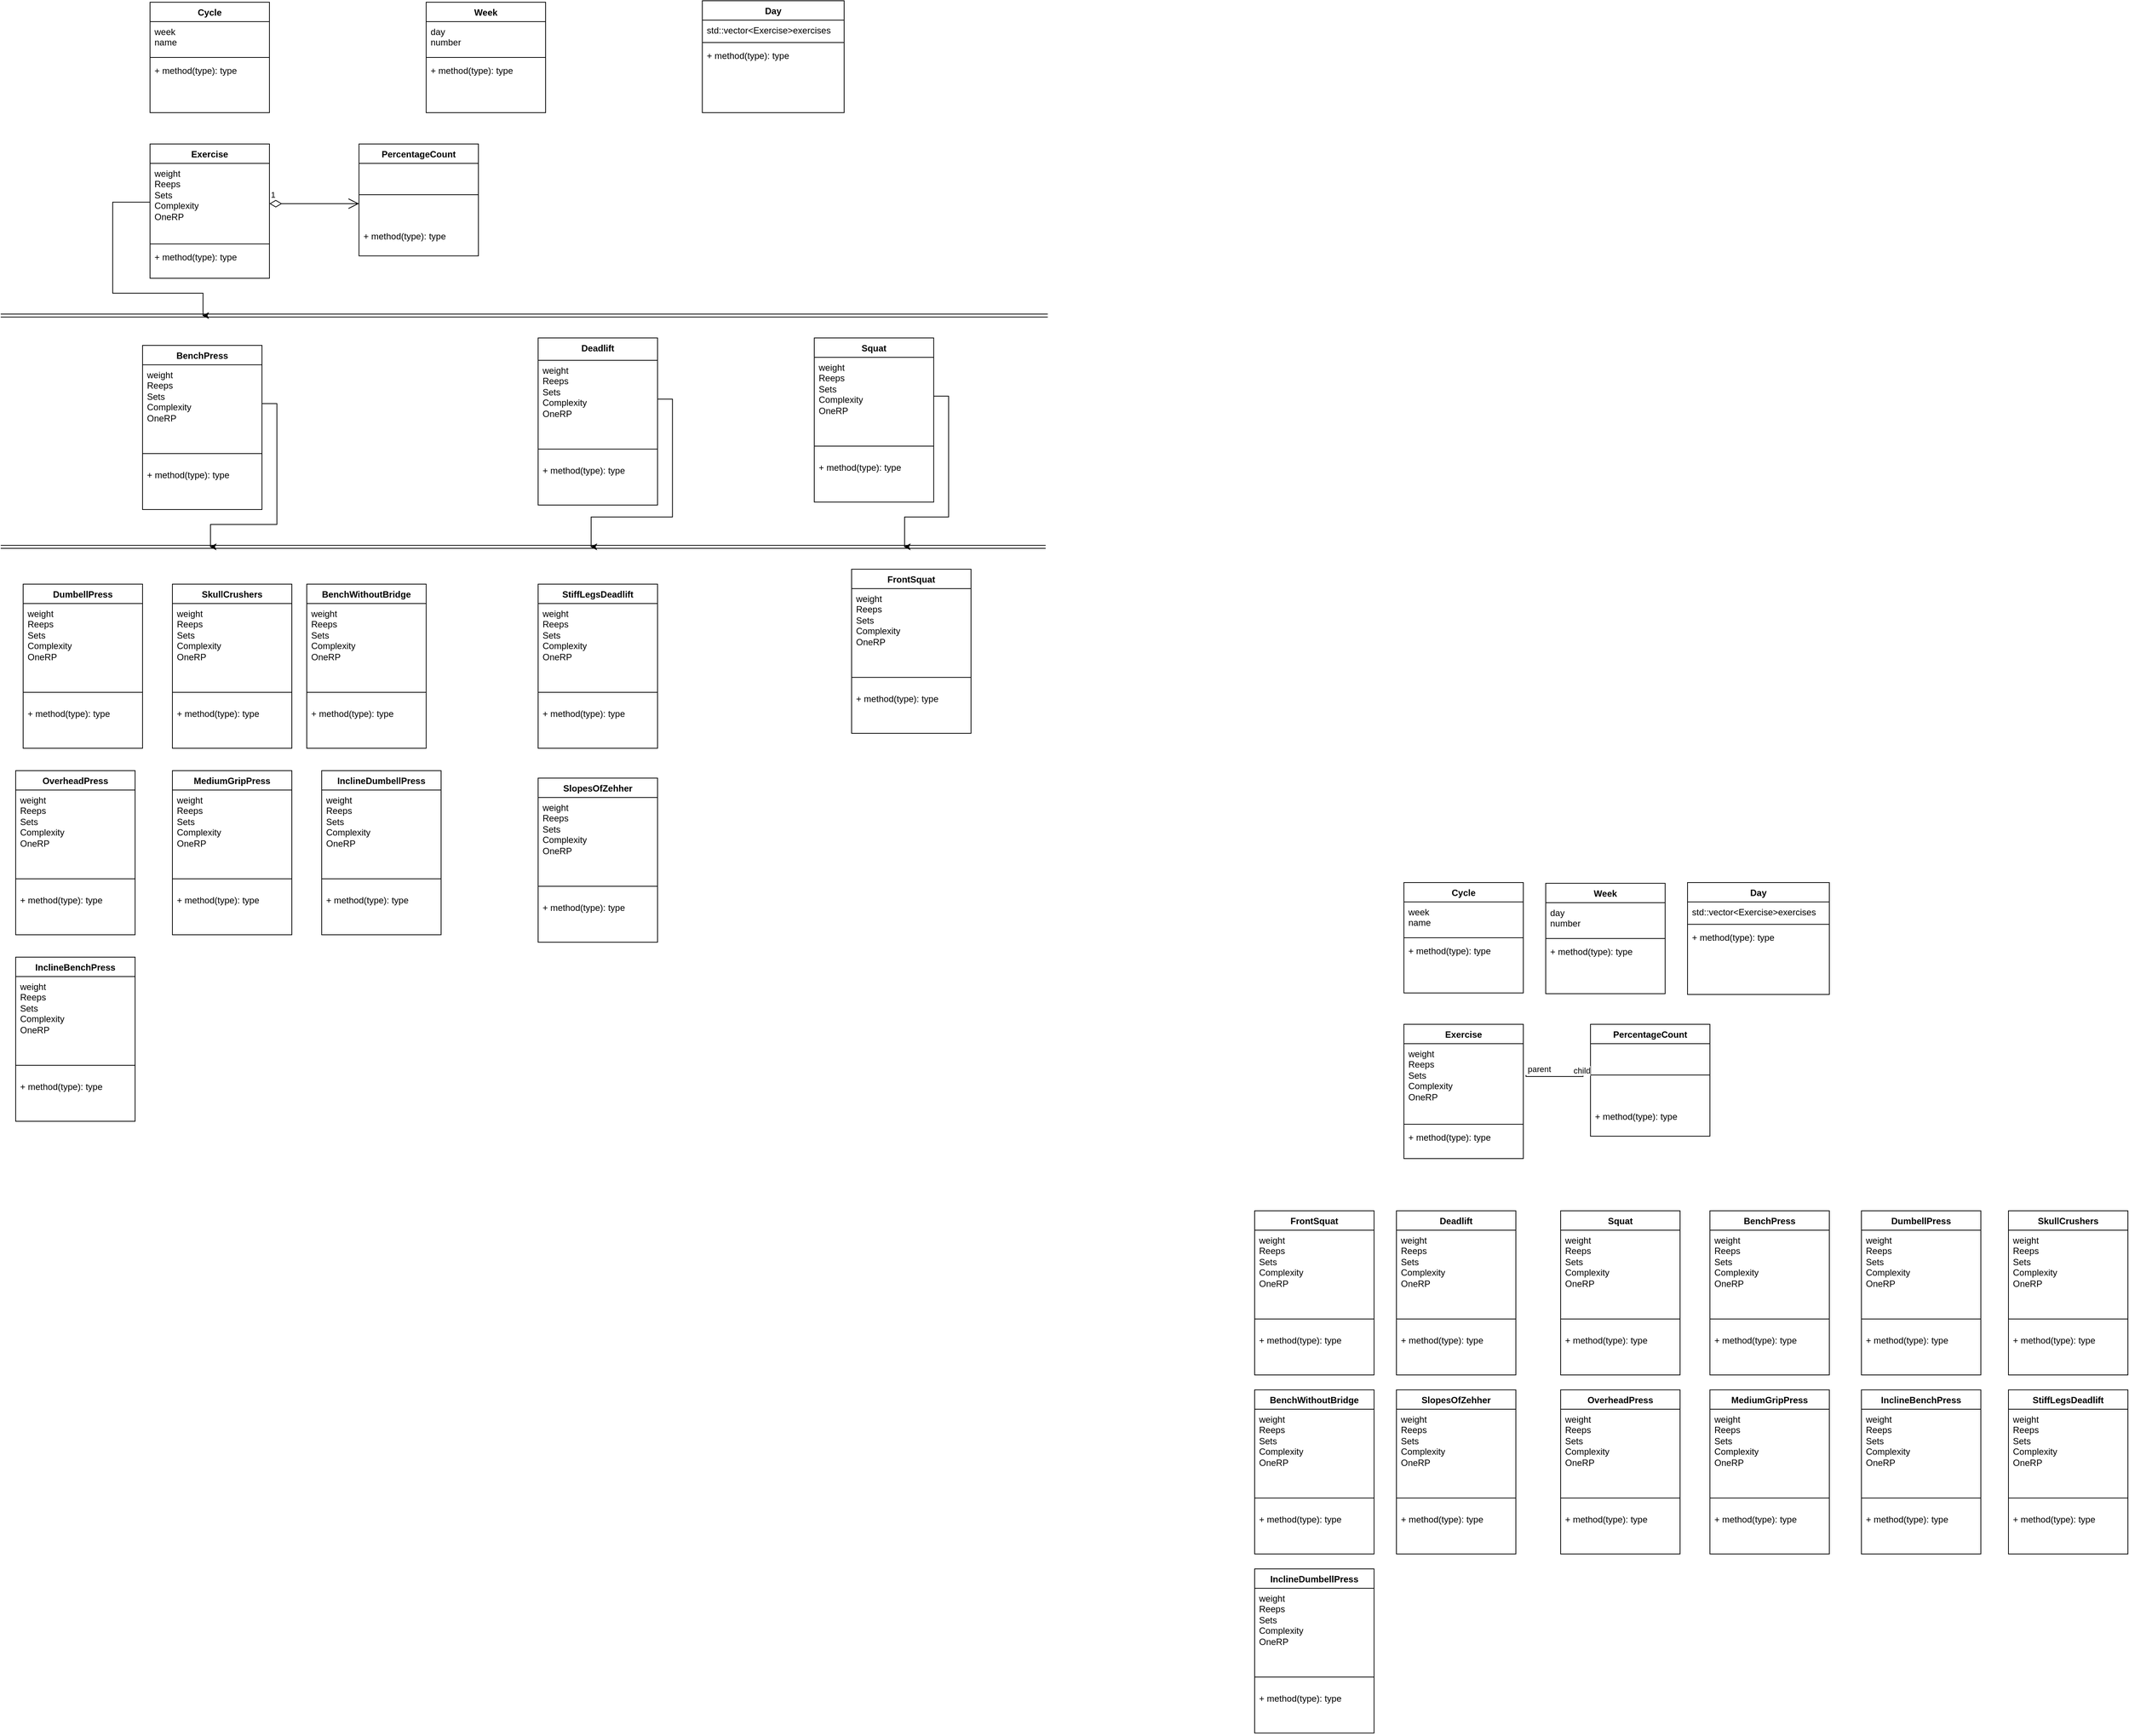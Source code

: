 <mxfile version="24.2.2" type="github">
  <diagram name="Страница — 1" id="4BByrF0rAd4Sxbkj9O2f">
    <mxGraphModel dx="1980" dy="1130" grid="1" gridSize="10" guides="1" tooltips="1" connect="1" arrows="1" fold="1" page="1" pageScale="1" pageWidth="827" pageHeight="1169" math="0" shadow="0">
      <root>
        <mxCell id="0" />
        <mxCell id="1" parent="0" />
        <mxCell id="RP6J-xBFescbjocL5343-1" value="Cycle" style="swimlane;fontStyle=1;align=center;verticalAlign=top;childLayout=stackLayout;horizontal=1;startSize=26;horizontalStack=0;resizeParent=1;resizeParentMax=0;resizeLast=0;collapsible=1;marginBottom=0;whiteSpace=wrap;html=1;" vertex="1" parent="1">
          <mxGeometry x="240" y="40" width="160" height="148" as="geometry" />
        </mxCell>
        <mxCell id="RP6J-xBFescbjocL5343-2" value="week&lt;div&gt;name&lt;/div&gt;&lt;div&gt;&lt;br&gt;&lt;/div&gt;" style="text;strokeColor=none;fillColor=none;align=left;verticalAlign=top;spacingLeft=4;spacingRight=4;overflow=hidden;rotatable=0;points=[[0,0.5],[1,0.5]];portConstraint=eastwest;whiteSpace=wrap;html=1;" vertex="1" parent="RP6J-xBFescbjocL5343-1">
          <mxGeometry y="26" width="160" height="44" as="geometry" />
        </mxCell>
        <mxCell id="RP6J-xBFescbjocL5343-3" value="" style="line;strokeWidth=1;fillColor=none;align=left;verticalAlign=middle;spacingTop=-1;spacingLeft=3;spacingRight=3;rotatable=0;labelPosition=right;points=[];portConstraint=eastwest;strokeColor=inherit;" vertex="1" parent="RP6J-xBFescbjocL5343-1">
          <mxGeometry y="70" width="160" height="8" as="geometry" />
        </mxCell>
        <mxCell id="RP6J-xBFescbjocL5343-4" value="+ method(type): type" style="text;strokeColor=none;fillColor=none;align=left;verticalAlign=top;spacingLeft=4;spacingRight=4;overflow=hidden;rotatable=0;points=[[0,0.5],[1,0.5]];portConstraint=eastwest;whiteSpace=wrap;html=1;" vertex="1" parent="RP6J-xBFescbjocL5343-1">
          <mxGeometry y="78" width="160" height="70" as="geometry" />
        </mxCell>
        <mxCell id="RP6J-xBFescbjocL5343-5" value="Week" style="swimlane;fontStyle=1;align=center;verticalAlign=top;childLayout=stackLayout;horizontal=1;startSize=26;horizontalStack=0;resizeParent=1;resizeParentMax=0;resizeLast=0;collapsible=1;marginBottom=0;whiteSpace=wrap;html=1;" vertex="1" parent="1">
          <mxGeometry x="610" y="40" width="160" height="148" as="geometry" />
        </mxCell>
        <mxCell id="RP6J-xBFescbjocL5343-6" value="day&lt;div&gt;number&lt;/div&gt;" style="text;strokeColor=none;fillColor=none;align=left;verticalAlign=top;spacingLeft=4;spacingRight=4;overflow=hidden;rotatable=0;points=[[0,0.5],[1,0.5]];portConstraint=eastwest;whiteSpace=wrap;html=1;" vertex="1" parent="RP6J-xBFescbjocL5343-5">
          <mxGeometry y="26" width="160" height="44" as="geometry" />
        </mxCell>
        <mxCell id="RP6J-xBFescbjocL5343-7" value="" style="line;strokeWidth=1;fillColor=none;align=left;verticalAlign=middle;spacingTop=-1;spacingLeft=3;spacingRight=3;rotatable=0;labelPosition=right;points=[];portConstraint=eastwest;strokeColor=inherit;" vertex="1" parent="RP6J-xBFescbjocL5343-5">
          <mxGeometry y="70" width="160" height="8" as="geometry" />
        </mxCell>
        <mxCell id="RP6J-xBFescbjocL5343-8" value="+ method(type): type" style="text;strokeColor=none;fillColor=none;align=left;verticalAlign=top;spacingLeft=4;spacingRight=4;overflow=hidden;rotatable=0;points=[[0,0.5],[1,0.5]];portConstraint=eastwest;whiteSpace=wrap;html=1;" vertex="1" parent="RP6J-xBFescbjocL5343-5">
          <mxGeometry y="78" width="160" height="70" as="geometry" />
        </mxCell>
        <mxCell id="RP6J-xBFescbjocL5343-9" value="Day" style="swimlane;fontStyle=1;align=center;verticalAlign=top;childLayout=stackLayout;horizontal=1;startSize=26;horizontalStack=0;resizeParent=1;resizeParentMax=0;resizeLast=0;collapsible=1;marginBottom=0;whiteSpace=wrap;html=1;" vertex="1" parent="1">
          <mxGeometry x="980" y="38" width="190" height="150" as="geometry" />
        </mxCell>
        <mxCell id="RP6J-xBFescbjocL5343-10" value="std::vector&amp;lt;Exercise&amp;gt;exercises" style="text;strokeColor=none;fillColor=none;align=left;verticalAlign=top;spacingLeft=4;spacingRight=4;overflow=hidden;rotatable=0;points=[[0,0.5],[1,0.5]];portConstraint=eastwest;whiteSpace=wrap;html=1;" vertex="1" parent="RP6J-xBFescbjocL5343-9">
          <mxGeometry y="26" width="190" height="26" as="geometry" />
        </mxCell>
        <mxCell id="RP6J-xBFescbjocL5343-11" value="" style="line;strokeWidth=1;fillColor=none;align=left;verticalAlign=middle;spacingTop=-1;spacingLeft=3;spacingRight=3;rotatable=0;labelPosition=right;points=[];portConstraint=eastwest;strokeColor=inherit;" vertex="1" parent="RP6J-xBFescbjocL5343-9">
          <mxGeometry y="52" width="190" height="8" as="geometry" />
        </mxCell>
        <mxCell id="RP6J-xBFescbjocL5343-12" value="+ method(type): type" style="text;strokeColor=none;fillColor=none;align=left;verticalAlign=top;spacingLeft=4;spacingRight=4;overflow=hidden;rotatable=0;points=[[0,0.5],[1,0.5]];portConstraint=eastwest;whiteSpace=wrap;html=1;" vertex="1" parent="RP6J-xBFescbjocL5343-9">
          <mxGeometry y="60" width="190" height="90" as="geometry" />
        </mxCell>
        <mxCell id="RP6J-xBFescbjocL5343-13" value="Exercise" style="swimlane;fontStyle=1;align=center;verticalAlign=top;childLayout=stackLayout;horizontal=1;startSize=26;horizontalStack=0;resizeParent=1;resizeParentMax=0;resizeLast=0;collapsible=1;marginBottom=0;whiteSpace=wrap;html=1;" vertex="1" parent="1">
          <mxGeometry x="240" y="230" width="160" height="180" as="geometry" />
        </mxCell>
        <mxCell id="RP6J-xBFescbjocL5343-169" style="edgeStyle=orthogonalEdgeStyle;rounded=0;orthogonalLoop=1;jettySize=auto;html=1;exitX=0;exitY=0.5;exitDx=0;exitDy=0;" edge="1" parent="RP6J-xBFescbjocL5343-13" source="RP6J-xBFescbjocL5343-14">
          <mxGeometry relative="1" as="geometry">
            <mxPoint x="70" y="230" as="targetPoint" />
            <Array as="points">
              <mxPoint x="-50" y="78" />
              <mxPoint x="-50" y="200" />
              <mxPoint x="71" y="200" />
              <mxPoint x="71" y="230" />
            </Array>
          </mxGeometry>
        </mxCell>
        <mxCell id="RP6J-xBFescbjocL5343-14" value="&lt;div&gt;weight&lt;/div&gt;&lt;div&gt;Reeps&lt;/div&gt;&lt;div&gt;Sets&lt;/div&gt;&lt;div&gt;Complexity&lt;/div&gt;&lt;div&gt;OneRP&amp;nbsp;&lt;/div&gt;&lt;div&gt;&lt;br&gt;&lt;/div&gt;" style="text;strokeColor=none;fillColor=none;align=left;verticalAlign=top;spacingLeft=4;spacingRight=4;overflow=hidden;rotatable=0;points=[[0,0.5],[1,0.5]];portConstraint=eastwest;whiteSpace=wrap;html=1;" vertex="1" parent="RP6J-xBFescbjocL5343-13">
          <mxGeometry y="26" width="160" height="104" as="geometry" />
        </mxCell>
        <mxCell id="RP6J-xBFescbjocL5343-15" value="" style="line;strokeWidth=1;fillColor=none;align=left;verticalAlign=middle;spacingTop=-1;spacingLeft=3;spacingRight=3;rotatable=0;labelPosition=right;points=[];portConstraint=eastwest;strokeColor=inherit;" vertex="1" parent="RP6J-xBFescbjocL5343-13">
          <mxGeometry y="130" width="160" height="8" as="geometry" />
        </mxCell>
        <mxCell id="RP6J-xBFescbjocL5343-16" value="+ method(type): type" style="text;strokeColor=none;fillColor=none;align=left;verticalAlign=top;spacingLeft=4;spacingRight=4;overflow=hidden;rotatable=0;points=[[0,0.5],[1,0.5]];portConstraint=eastwest;whiteSpace=wrap;html=1;" vertex="1" parent="RP6J-xBFescbjocL5343-13">
          <mxGeometry y="138" width="160" height="42" as="geometry" />
        </mxCell>
        <mxCell id="RP6J-xBFescbjocL5343-17" value="PercentageCount" style="swimlane;fontStyle=1;align=center;verticalAlign=top;childLayout=stackLayout;horizontal=1;startSize=26;horizontalStack=0;resizeParent=1;resizeParentMax=0;resizeLast=0;collapsible=1;marginBottom=0;whiteSpace=wrap;html=1;" vertex="1" parent="1">
          <mxGeometry x="520" y="230" width="160" height="150" as="geometry" />
        </mxCell>
        <mxCell id="RP6J-xBFescbjocL5343-18" value="" style="line;strokeWidth=1;fillColor=none;align=left;verticalAlign=middle;spacingTop=-1;spacingLeft=3;spacingRight=3;rotatable=0;labelPosition=right;points=[];portConstraint=eastwest;strokeColor=inherit;" vertex="1" parent="RP6J-xBFescbjocL5343-17">
          <mxGeometry y="26" width="160" height="84" as="geometry" />
        </mxCell>
        <mxCell id="RP6J-xBFescbjocL5343-19" value="+ method(type): type" style="text;strokeColor=none;fillColor=none;align=left;verticalAlign=top;spacingLeft=4;spacingRight=4;overflow=hidden;rotatable=0;points=[[0,0.5],[1,0.5]];portConstraint=eastwest;whiteSpace=wrap;html=1;" vertex="1" parent="RP6J-xBFescbjocL5343-17">
          <mxGeometry y="110" width="160" height="40" as="geometry" />
        </mxCell>
        <mxCell id="RP6J-xBFescbjocL5343-20" value="Deadlift" style="swimlane;fontStyle=1;align=center;verticalAlign=top;childLayout=stackLayout;horizontal=1;startSize=30;horizontalStack=0;resizeParent=1;resizeParentMax=0;resizeLast=0;collapsible=1;marginBottom=0;whiteSpace=wrap;html=1;" vertex="1" parent="1">
          <mxGeometry x="760" y="490" width="160" height="224" as="geometry" />
        </mxCell>
        <mxCell id="RP6J-xBFescbjocL5343-165" style="edgeStyle=orthogonalEdgeStyle;rounded=0;orthogonalLoop=1;jettySize=auto;html=1;exitX=1;exitY=0.5;exitDx=0;exitDy=0;" edge="1" parent="RP6J-xBFescbjocL5343-20" source="RP6J-xBFescbjocL5343-21">
          <mxGeometry relative="1" as="geometry">
            <mxPoint x="70" y="280.0" as="targetPoint" />
            <Array as="points">
              <mxPoint x="180" y="82" />
              <mxPoint x="180" y="240" />
              <mxPoint x="71" y="240" />
              <mxPoint x="71" y="280" />
            </Array>
          </mxGeometry>
        </mxCell>
        <mxCell id="RP6J-xBFescbjocL5343-21" value="&lt;div&gt;weight&lt;/div&gt;&lt;div&gt;Reeps&lt;/div&gt;&lt;div&gt;Sets&lt;/div&gt;&lt;div&gt;Complexity&lt;/div&gt;&lt;div&gt;OneRP&amp;nbsp;&lt;/div&gt;&lt;div&gt;&lt;br&gt;&lt;/div&gt;" style="text;strokeColor=none;fillColor=none;align=left;verticalAlign=top;spacingLeft=4;spacingRight=4;overflow=hidden;rotatable=0;points=[[0,0.5],[1,0.5]];portConstraint=eastwest;whiteSpace=wrap;html=1;" vertex="1" parent="RP6J-xBFescbjocL5343-20">
          <mxGeometry y="30" width="160" height="104" as="geometry" />
        </mxCell>
        <mxCell id="RP6J-xBFescbjocL5343-22" value="" style="line;strokeWidth=1;fillColor=none;align=left;verticalAlign=middle;spacingTop=-1;spacingLeft=3;spacingRight=3;rotatable=0;labelPosition=right;points=[];portConstraint=eastwest;strokeColor=inherit;" vertex="1" parent="RP6J-xBFescbjocL5343-20">
          <mxGeometry y="134" width="160" height="30" as="geometry" />
        </mxCell>
        <mxCell id="RP6J-xBFescbjocL5343-23" value="+ method(type): type" style="text;strokeColor=none;fillColor=none;align=left;verticalAlign=top;spacingLeft=4;spacingRight=4;overflow=hidden;rotatable=0;points=[[0,0.5],[1,0.5]];portConstraint=eastwest;whiteSpace=wrap;html=1;" vertex="1" parent="RP6J-xBFescbjocL5343-20">
          <mxGeometry y="164" width="160" height="60" as="geometry" />
        </mxCell>
        <mxCell id="RP6J-xBFescbjocL5343-24" value="Squat" style="swimlane;fontStyle=1;align=center;verticalAlign=top;childLayout=stackLayout;horizontal=1;startSize=26;horizontalStack=0;resizeParent=1;resizeParentMax=0;resizeLast=0;collapsible=1;marginBottom=0;whiteSpace=wrap;html=1;" vertex="1" parent="1">
          <mxGeometry x="1130" y="490" width="160" height="220" as="geometry" />
        </mxCell>
        <mxCell id="RP6J-xBFescbjocL5343-168" style="edgeStyle=orthogonalEdgeStyle;rounded=0;orthogonalLoop=1;jettySize=auto;html=1;exitX=1;exitY=0.5;exitDx=0;exitDy=0;" edge="1" parent="RP6J-xBFescbjocL5343-24" source="RP6J-xBFescbjocL5343-25">
          <mxGeometry relative="1" as="geometry">
            <mxPoint x="120" y="280.0" as="targetPoint" />
            <Array as="points">
              <mxPoint x="180" y="78" />
              <mxPoint x="180" y="240" />
              <mxPoint x="121" y="240" />
              <mxPoint x="121" y="280" />
            </Array>
          </mxGeometry>
        </mxCell>
        <mxCell id="RP6J-xBFescbjocL5343-25" value="&lt;div&gt;weight&lt;/div&gt;&lt;div&gt;Reeps&lt;/div&gt;&lt;div&gt;Sets&lt;/div&gt;&lt;div&gt;Complexity&lt;/div&gt;&lt;div&gt;OneRP&amp;nbsp;&lt;/div&gt;&lt;div&gt;&lt;br&gt;&lt;/div&gt;" style="text;strokeColor=none;fillColor=none;align=left;verticalAlign=top;spacingLeft=4;spacingRight=4;overflow=hidden;rotatable=0;points=[[0,0.5],[1,0.5]];portConstraint=eastwest;whiteSpace=wrap;html=1;" vertex="1" parent="RP6J-xBFescbjocL5343-24">
          <mxGeometry y="26" width="160" height="104" as="geometry" />
        </mxCell>
        <mxCell id="RP6J-xBFescbjocL5343-26" value="" style="line;strokeWidth=1;fillColor=none;align=left;verticalAlign=middle;spacingTop=-1;spacingLeft=3;spacingRight=3;rotatable=0;labelPosition=right;points=[];portConstraint=eastwest;strokeColor=inherit;" vertex="1" parent="RP6J-xBFescbjocL5343-24">
          <mxGeometry y="130" width="160" height="30" as="geometry" />
        </mxCell>
        <mxCell id="RP6J-xBFescbjocL5343-27" value="+ method(type): type" style="text;strokeColor=none;fillColor=none;align=left;verticalAlign=top;spacingLeft=4;spacingRight=4;overflow=hidden;rotatable=0;points=[[0,0.5],[1,0.5]];portConstraint=eastwest;whiteSpace=wrap;html=1;" vertex="1" parent="RP6J-xBFescbjocL5343-24">
          <mxGeometry y="160" width="160" height="60" as="geometry" />
        </mxCell>
        <mxCell id="RP6J-xBFescbjocL5343-28" value="BenchPress" style="swimlane;fontStyle=1;align=center;verticalAlign=top;childLayout=stackLayout;horizontal=1;startSize=26;horizontalStack=0;resizeParent=1;resizeParentMax=0;resizeLast=0;collapsible=1;marginBottom=0;whiteSpace=wrap;html=1;" vertex="1" parent="1">
          <mxGeometry x="230" y="500" width="160" height="220" as="geometry" />
        </mxCell>
        <mxCell id="RP6J-xBFescbjocL5343-167" style="edgeStyle=orthogonalEdgeStyle;rounded=0;orthogonalLoop=1;jettySize=auto;html=1;exitX=1;exitY=0.5;exitDx=0;exitDy=0;" edge="1" parent="RP6J-xBFescbjocL5343-28" source="RP6J-xBFescbjocL5343-29">
          <mxGeometry relative="1" as="geometry">
            <mxPoint x="90" y="270.0" as="targetPoint" />
            <Array as="points">
              <mxPoint x="180" y="78" />
              <mxPoint x="180" y="240" />
              <mxPoint x="91" y="240" />
              <mxPoint x="91" y="270" />
            </Array>
          </mxGeometry>
        </mxCell>
        <mxCell id="RP6J-xBFescbjocL5343-29" value="&lt;div&gt;weight&lt;/div&gt;&lt;div&gt;Reeps&lt;/div&gt;&lt;div&gt;Sets&lt;/div&gt;&lt;div&gt;Complexity&lt;/div&gt;&lt;div&gt;OneRP&amp;nbsp;&lt;/div&gt;&lt;div&gt;&lt;br&gt;&lt;/div&gt;" style="text;strokeColor=none;fillColor=none;align=left;verticalAlign=top;spacingLeft=4;spacingRight=4;overflow=hidden;rotatable=0;points=[[0,0.5],[1,0.5]];portConstraint=eastwest;whiteSpace=wrap;html=1;" vertex="1" parent="RP6J-xBFescbjocL5343-28">
          <mxGeometry y="26" width="160" height="104" as="geometry" />
        </mxCell>
        <mxCell id="RP6J-xBFescbjocL5343-30" value="" style="line;strokeWidth=1;fillColor=none;align=left;verticalAlign=middle;spacingTop=-1;spacingLeft=3;spacingRight=3;rotatable=0;labelPosition=right;points=[];portConstraint=eastwest;strokeColor=inherit;" vertex="1" parent="RP6J-xBFescbjocL5343-28">
          <mxGeometry y="130" width="160" height="30" as="geometry" />
        </mxCell>
        <mxCell id="RP6J-xBFescbjocL5343-31" value="+ method(type): type" style="text;strokeColor=none;fillColor=none;align=left;verticalAlign=top;spacingLeft=4;spacingRight=4;overflow=hidden;rotatable=0;points=[[0,0.5],[1,0.5]];portConstraint=eastwest;whiteSpace=wrap;html=1;" vertex="1" parent="RP6J-xBFescbjocL5343-28">
          <mxGeometry y="160" width="160" height="60" as="geometry" />
        </mxCell>
        <mxCell id="RP6J-xBFescbjocL5343-32" value="FrontSquat" style="swimlane;fontStyle=1;align=center;verticalAlign=top;childLayout=stackLayout;horizontal=1;startSize=26;horizontalStack=0;resizeParent=1;resizeParentMax=0;resizeLast=0;collapsible=1;marginBottom=0;whiteSpace=wrap;html=1;" vertex="1" parent="1">
          <mxGeometry x="1180" y="800" width="160" height="220" as="geometry" />
        </mxCell>
        <mxCell id="RP6J-xBFescbjocL5343-33" value="&lt;div&gt;weight&lt;/div&gt;&lt;div&gt;Reeps&lt;/div&gt;&lt;div&gt;Sets&lt;/div&gt;&lt;div&gt;Complexity&lt;/div&gt;&lt;div&gt;OneRP&amp;nbsp;&lt;/div&gt;&lt;div&gt;&lt;br&gt;&lt;/div&gt;" style="text;strokeColor=none;fillColor=none;align=left;verticalAlign=top;spacingLeft=4;spacingRight=4;overflow=hidden;rotatable=0;points=[[0,0.5],[1,0.5]];portConstraint=eastwest;whiteSpace=wrap;html=1;" vertex="1" parent="RP6J-xBFescbjocL5343-32">
          <mxGeometry y="26" width="160" height="104" as="geometry" />
        </mxCell>
        <mxCell id="RP6J-xBFescbjocL5343-34" value="" style="line;strokeWidth=1;fillColor=none;align=left;verticalAlign=middle;spacingTop=-1;spacingLeft=3;spacingRight=3;rotatable=0;labelPosition=right;points=[];portConstraint=eastwest;strokeColor=inherit;" vertex="1" parent="RP6J-xBFescbjocL5343-32">
          <mxGeometry y="130" width="160" height="30" as="geometry" />
        </mxCell>
        <mxCell id="RP6J-xBFescbjocL5343-35" value="+ method(type): type" style="text;strokeColor=none;fillColor=none;align=left;verticalAlign=top;spacingLeft=4;spacingRight=4;overflow=hidden;rotatable=0;points=[[0,0.5],[1,0.5]];portConstraint=eastwest;whiteSpace=wrap;html=1;" vertex="1" parent="RP6J-xBFescbjocL5343-32">
          <mxGeometry y="160" width="160" height="60" as="geometry" />
        </mxCell>
        <mxCell id="RP6J-xBFescbjocL5343-36" value="DumbellPress" style="swimlane;fontStyle=1;align=center;verticalAlign=top;childLayout=stackLayout;horizontal=1;startSize=26;horizontalStack=0;resizeParent=1;resizeParentMax=0;resizeLast=0;collapsible=1;marginBottom=0;whiteSpace=wrap;html=1;" vertex="1" parent="1">
          <mxGeometry x="70" y="820" width="160" height="220" as="geometry" />
        </mxCell>
        <mxCell id="RP6J-xBFescbjocL5343-37" value="&lt;div&gt;weight&lt;/div&gt;&lt;div&gt;Reeps&lt;/div&gt;&lt;div&gt;Sets&lt;/div&gt;&lt;div&gt;Complexity&lt;/div&gt;&lt;div&gt;OneRP&amp;nbsp;&lt;/div&gt;&lt;div&gt;&lt;br&gt;&lt;/div&gt;" style="text;strokeColor=none;fillColor=none;align=left;verticalAlign=top;spacingLeft=4;spacingRight=4;overflow=hidden;rotatable=0;points=[[0,0.5],[1,0.5]];portConstraint=eastwest;whiteSpace=wrap;html=1;" vertex="1" parent="RP6J-xBFescbjocL5343-36">
          <mxGeometry y="26" width="160" height="104" as="geometry" />
        </mxCell>
        <mxCell id="RP6J-xBFescbjocL5343-38" value="" style="line;strokeWidth=1;fillColor=none;align=left;verticalAlign=middle;spacingTop=-1;spacingLeft=3;spacingRight=3;rotatable=0;labelPosition=right;points=[];portConstraint=eastwest;strokeColor=inherit;" vertex="1" parent="RP6J-xBFescbjocL5343-36">
          <mxGeometry y="130" width="160" height="30" as="geometry" />
        </mxCell>
        <mxCell id="RP6J-xBFescbjocL5343-39" value="+ method(type): type" style="text;strokeColor=none;fillColor=none;align=left;verticalAlign=top;spacingLeft=4;spacingRight=4;overflow=hidden;rotatable=0;points=[[0,0.5],[1,0.5]];portConstraint=eastwest;whiteSpace=wrap;html=1;" vertex="1" parent="RP6J-xBFescbjocL5343-36">
          <mxGeometry y="160" width="160" height="60" as="geometry" />
        </mxCell>
        <mxCell id="RP6J-xBFescbjocL5343-40" value="SkullCrushers" style="swimlane;fontStyle=1;align=center;verticalAlign=top;childLayout=stackLayout;horizontal=1;startSize=26;horizontalStack=0;resizeParent=1;resizeParentMax=0;resizeLast=0;collapsible=1;marginBottom=0;whiteSpace=wrap;html=1;" vertex="1" parent="1">
          <mxGeometry x="270" y="820" width="160" height="220" as="geometry" />
        </mxCell>
        <mxCell id="RP6J-xBFescbjocL5343-41" value="&lt;div&gt;weight&lt;/div&gt;&lt;div&gt;Reeps&lt;/div&gt;&lt;div&gt;Sets&lt;/div&gt;&lt;div&gt;Complexity&lt;/div&gt;&lt;div&gt;OneRP&amp;nbsp;&lt;/div&gt;&lt;div&gt;&lt;br&gt;&lt;/div&gt;" style="text;strokeColor=none;fillColor=none;align=left;verticalAlign=top;spacingLeft=4;spacingRight=4;overflow=hidden;rotatable=0;points=[[0,0.5],[1,0.5]];portConstraint=eastwest;whiteSpace=wrap;html=1;" vertex="1" parent="RP6J-xBFescbjocL5343-40">
          <mxGeometry y="26" width="160" height="104" as="geometry" />
        </mxCell>
        <mxCell id="RP6J-xBFescbjocL5343-42" value="" style="line;strokeWidth=1;fillColor=none;align=left;verticalAlign=middle;spacingTop=-1;spacingLeft=3;spacingRight=3;rotatable=0;labelPosition=right;points=[];portConstraint=eastwest;strokeColor=inherit;" vertex="1" parent="RP6J-xBFescbjocL5343-40">
          <mxGeometry y="130" width="160" height="30" as="geometry" />
        </mxCell>
        <mxCell id="RP6J-xBFescbjocL5343-43" value="+ method(type): type" style="text;strokeColor=none;fillColor=none;align=left;verticalAlign=top;spacingLeft=4;spacingRight=4;overflow=hidden;rotatable=0;points=[[0,0.5],[1,0.5]];portConstraint=eastwest;whiteSpace=wrap;html=1;" vertex="1" parent="RP6J-xBFescbjocL5343-40">
          <mxGeometry y="160" width="160" height="60" as="geometry" />
        </mxCell>
        <mxCell id="RP6J-xBFescbjocL5343-44" value="BenchWithoutBridge" style="swimlane;fontStyle=1;align=center;verticalAlign=top;childLayout=stackLayout;horizontal=1;startSize=26;horizontalStack=0;resizeParent=1;resizeParentMax=0;resizeLast=0;collapsible=1;marginBottom=0;whiteSpace=wrap;html=1;" vertex="1" parent="1">
          <mxGeometry x="450" y="820" width="160" height="220" as="geometry" />
        </mxCell>
        <mxCell id="RP6J-xBFescbjocL5343-45" value="&lt;div&gt;weight&lt;/div&gt;&lt;div&gt;Reeps&lt;/div&gt;&lt;div&gt;Sets&lt;/div&gt;&lt;div&gt;Complexity&lt;/div&gt;&lt;div&gt;OneRP&amp;nbsp;&lt;/div&gt;&lt;div&gt;&lt;br&gt;&lt;/div&gt;" style="text;strokeColor=none;fillColor=none;align=left;verticalAlign=top;spacingLeft=4;spacingRight=4;overflow=hidden;rotatable=0;points=[[0,0.5],[1,0.5]];portConstraint=eastwest;whiteSpace=wrap;html=1;" vertex="1" parent="RP6J-xBFescbjocL5343-44">
          <mxGeometry y="26" width="160" height="104" as="geometry" />
        </mxCell>
        <mxCell id="RP6J-xBFescbjocL5343-46" value="" style="line;strokeWidth=1;fillColor=none;align=left;verticalAlign=middle;spacingTop=-1;spacingLeft=3;spacingRight=3;rotatable=0;labelPosition=right;points=[];portConstraint=eastwest;strokeColor=inherit;" vertex="1" parent="RP6J-xBFescbjocL5343-44">
          <mxGeometry y="130" width="160" height="30" as="geometry" />
        </mxCell>
        <mxCell id="RP6J-xBFescbjocL5343-47" value="+ method(type): type" style="text;strokeColor=none;fillColor=none;align=left;verticalAlign=top;spacingLeft=4;spacingRight=4;overflow=hidden;rotatable=0;points=[[0,0.5],[1,0.5]];portConstraint=eastwest;whiteSpace=wrap;html=1;" vertex="1" parent="RP6J-xBFescbjocL5343-44">
          <mxGeometry y="160" width="160" height="60" as="geometry" />
        </mxCell>
        <mxCell id="RP6J-xBFescbjocL5343-48" value="SlopesOfZehher" style="swimlane;fontStyle=1;align=center;verticalAlign=top;childLayout=stackLayout;horizontal=1;startSize=26;horizontalStack=0;resizeParent=1;resizeParentMax=0;resizeLast=0;collapsible=1;marginBottom=0;whiteSpace=wrap;html=1;" vertex="1" parent="1">
          <mxGeometry x="760" y="1080" width="160" height="220" as="geometry" />
        </mxCell>
        <mxCell id="RP6J-xBFescbjocL5343-49" value="&lt;div&gt;weight&lt;/div&gt;&lt;div&gt;Reeps&lt;/div&gt;&lt;div&gt;Sets&lt;/div&gt;&lt;div&gt;Complexity&lt;/div&gt;&lt;div&gt;OneRP&amp;nbsp;&lt;/div&gt;&lt;div&gt;&lt;br&gt;&lt;/div&gt;" style="text;strokeColor=none;fillColor=none;align=left;verticalAlign=top;spacingLeft=4;spacingRight=4;overflow=hidden;rotatable=0;points=[[0,0.5],[1,0.5]];portConstraint=eastwest;whiteSpace=wrap;html=1;" vertex="1" parent="RP6J-xBFescbjocL5343-48">
          <mxGeometry y="26" width="160" height="104" as="geometry" />
        </mxCell>
        <mxCell id="RP6J-xBFescbjocL5343-50" value="" style="line;strokeWidth=1;fillColor=none;align=left;verticalAlign=middle;spacingTop=-1;spacingLeft=3;spacingRight=3;rotatable=0;labelPosition=right;points=[];portConstraint=eastwest;strokeColor=inherit;" vertex="1" parent="RP6J-xBFescbjocL5343-48">
          <mxGeometry y="130" width="160" height="30" as="geometry" />
        </mxCell>
        <mxCell id="RP6J-xBFescbjocL5343-51" value="+ method(type): type" style="text;strokeColor=none;fillColor=none;align=left;verticalAlign=top;spacingLeft=4;spacingRight=4;overflow=hidden;rotatable=0;points=[[0,0.5],[1,0.5]];portConstraint=eastwest;whiteSpace=wrap;html=1;" vertex="1" parent="RP6J-xBFescbjocL5343-48">
          <mxGeometry y="160" width="160" height="60" as="geometry" />
        </mxCell>
        <mxCell id="RP6J-xBFescbjocL5343-52" value="OverheadPress" style="swimlane;fontStyle=1;align=center;verticalAlign=top;childLayout=stackLayout;horizontal=1;startSize=26;horizontalStack=0;resizeParent=1;resizeParentMax=0;resizeLast=0;collapsible=1;marginBottom=0;whiteSpace=wrap;html=1;" vertex="1" parent="1">
          <mxGeometry x="60" y="1070" width="160" height="220" as="geometry" />
        </mxCell>
        <mxCell id="RP6J-xBFescbjocL5343-53" value="&lt;div&gt;weight&lt;/div&gt;&lt;div&gt;Reeps&lt;/div&gt;&lt;div&gt;Sets&lt;/div&gt;&lt;div&gt;Complexity&lt;/div&gt;&lt;div&gt;OneRP&amp;nbsp;&lt;/div&gt;&lt;div&gt;&lt;br&gt;&lt;/div&gt;" style="text;strokeColor=none;fillColor=none;align=left;verticalAlign=top;spacingLeft=4;spacingRight=4;overflow=hidden;rotatable=0;points=[[0,0.5],[1,0.5]];portConstraint=eastwest;whiteSpace=wrap;html=1;" vertex="1" parent="RP6J-xBFescbjocL5343-52">
          <mxGeometry y="26" width="160" height="104" as="geometry" />
        </mxCell>
        <mxCell id="RP6J-xBFescbjocL5343-54" value="" style="line;strokeWidth=1;fillColor=none;align=left;verticalAlign=middle;spacingTop=-1;spacingLeft=3;spacingRight=3;rotatable=0;labelPosition=right;points=[];portConstraint=eastwest;strokeColor=inherit;" vertex="1" parent="RP6J-xBFescbjocL5343-52">
          <mxGeometry y="130" width="160" height="30" as="geometry" />
        </mxCell>
        <mxCell id="RP6J-xBFescbjocL5343-55" value="+ method(type): type" style="text;strokeColor=none;fillColor=none;align=left;verticalAlign=top;spacingLeft=4;spacingRight=4;overflow=hidden;rotatable=0;points=[[0,0.5],[1,0.5]];portConstraint=eastwest;whiteSpace=wrap;html=1;" vertex="1" parent="RP6J-xBFescbjocL5343-52">
          <mxGeometry y="160" width="160" height="60" as="geometry" />
        </mxCell>
        <mxCell id="RP6J-xBFescbjocL5343-56" value="MediumGripPress" style="swimlane;fontStyle=1;align=center;verticalAlign=top;childLayout=stackLayout;horizontal=1;startSize=26;horizontalStack=0;resizeParent=1;resizeParentMax=0;resizeLast=0;collapsible=1;marginBottom=0;whiteSpace=wrap;html=1;" vertex="1" parent="1">
          <mxGeometry x="270" y="1070" width="160" height="220" as="geometry" />
        </mxCell>
        <mxCell id="RP6J-xBFescbjocL5343-57" value="&lt;div&gt;weight&lt;/div&gt;&lt;div&gt;Reeps&lt;/div&gt;&lt;div&gt;Sets&lt;/div&gt;&lt;div&gt;Complexity&lt;/div&gt;&lt;div&gt;OneRP&amp;nbsp;&lt;/div&gt;&lt;div&gt;&lt;br&gt;&lt;/div&gt;" style="text;strokeColor=none;fillColor=none;align=left;verticalAlign=top;spacingLeft=4;spacingRight=4;overflow=hidden;rotatable=0;points=[[0,0.5],[1,0.5]];portConstraint=eastwest;whiteSpace=wrap;html=1;" vertex="1" parent="RP6J-xBFescbjocL5343-56">
          <mxGeometry y="26" width="160" height="104" as="geometry" />
        </mxCell>
        <mxCell id="RP6J-xBFescbjocL5343-58" value="" style="line;strokeWidth=1;fillColor=none;align=left;verticalAlign=middle;spacingTop=-1;spacingLeft=3;spacingRight=3;rotatable=0;labelPosition=right;points=[];portConstraint=eastwest;strokeColor=inherit;" vertex="1" parent="RP6J-xBFescbjocL5343-56">
          <mxGeometry y="130" width="160" height="30" as="geometry" />
        </mxCell>
        <mxCell id="RP6J-xBFescbjocL5343-59" value="+ method(type): type" style="text;strokeColor=none;fillColor=none;align=left;verticalAlign=top;spacingLeft=4;spacingRight=4;overflow=hidden;rotatable=0;points=[[0,0.5],[1,0.5]];portConstraint=eastwest;whiteSpace=wrap;html=1;" vertex="1" parent="RP6J-xBFescbjocL5343-56">
          <mxGeometry y="160" width="160" height="60" as="geometry" />
        </mxCell>
        <mxCell id="RP6J-xBFescbjocL5343-60" value="InclineBenchPress" style="swimlane;fontStyle=1;align=center;verticalAlign=top;childLayout=stackLayout;horizontal=1;startSize=26;horizontalStack=0;resizeParent=1;resizeParentMax=0;resizeLast=0;collapsible=1;marginBottom=0;whiteSpace=wrap;html=1;" vertex="1" parent="1">
          <mxGeometry x="60" y="1320" width="160" height="220" as="geometry" />
        </mxCell>
        <mxCell id="RP6J-xBFescbjocL5343-61" value="&lt;div&gt;weight&lt;/div&gt;&lt;div&gt;Reeps&lt;/div&gt;&lt;div&gt;Sets&lt;/div&gt;&lt;div&gt;Complexity&lt;/div&gt;&lt;div&gt;OneRP&amp;nbsp;&lt;/div&gt;&lt;div&gt;&lt;br&gt;&lt;/div&gt;" style="text;strokeColor=none;fillColor=none;align=left;verticalAlign=top;spacingLeft=4;spacingRight=4;overflow=hidden;rotatable=0;points=[[0,0.5],[1,0.5]];portConstraint=eastwest;whiteSpace=wrap;html=1;" vertex="1" parent="RP6J-xBFescbjocL5343-60">
          <mxGeometry y="26" width="160" height="104" as="geometry" />
        </mxCell>
        <mxCell id="RP6J-xBFescbjocL5343-62" value="" style="line;strokeWidth=1;fillColor=none;align=left;verticalAlign=middle;spacingTop=-1;spacingLeft=3;spacingRight=3;rotatable=0;labelPosition=right;points=[];portConstraint=eastwest;strokeColor=inherit;" vertex="1" parent="RP6J-xBFescbjocL5343-60">
          <mxGeometry y="130" width="160" height="30" as="geometry" />
        </mxCell>
        <mxCell id="RP6J-xBFescbjocL5343-63" value="+ method(type): type" style="text;strokeColor=none;fillColor=none;align=left;verticalAlign=top;spacingLeft=4;spacingRight=4;overflow=hidden;rotatable=0;points=[[0,0.5],[1,0.5]];portConstraint=eastwest;whiteSpace=wrap;html=1;" vertex="1" parent="RP6J-xBFescbjocL5343-60">
          <mxGeometry y="160" width="160" height="60" as="geometry" />
        </mxCell>
        <mxCell id="RP6J-xBFescbjocL5343-64" value="StiffLegsDeadlift" style="swimlane;fontStyle=1;align=center;verticalAlign=top;childLayout=stackLayout;horizontal=1;startSize=26;horizontalStack=0;resizeParent=1;resizeParentMax=0;resizeLast=0;collapsible=1;marginBottom=0;whiteSpace=wrap;html=1;" vertex="1" parent="1">
          <mxGeometry x="760" y="820" width="160" height="220" as="geometry" />
        </mxCell>
        <mxCell id="RP6J-xBFescbjocL5343-65" value="&lt;div&gt;weight&lt;/div&gt;&lt;div&gt;Reeps&lt;/div&gt;&lt;div&gt;Sets&lt;/div&gt;&lt;div&gt;Complexity&lt;/div&gt;&lt;div&gt;OneRP&amp;nbsp;&lt;/div&gt;&lt;div&gt;&lt;br&gt;&lt;/div&gt;" style="text;strokeColor=none;fillColor=none;align=left;verticalAlign=top;spacingLeft=4;spacingRight=4;overflow=hidden;rotatable=0;points=[[0,0.5],[1,0.5]];portConstraint=eastwest;whiteSpace=wrap;html=1;" vertex="1" parent="RP6J-xBFescbjocL5343-64">
          <mxGeometry y="26" width="160" height="104" as="geometry" />
        </mxCell>
        <mxCell id="RP6J-xBFescbjocL5343-66" value="" style="line;strokeWidth=1;fillColor=none;align=left;verticalAlign=middle;spacingTop=-1;spacingLeft=3;spacingRight=3;rotatable=0;labelPosition=right;points=[];portConstraint=eastwest;strokeColor=inherit;" vertex="1" parent="RP6J-xBFescbjocL5343-64">
          <mxGeometry y="130" width="160" height="30" as="geometry" />
        </mxCell>
        <mxCell id="RP6J-xBFescbjocL5343-67" value="+ method(type): type" style="text;strokeColor=none;fillColor=none;align=left;verticalAlign=top;spacingLeft=4;spacingRight=4;overflow=hidden;rotatable=0;points=[[0,0.5],[1,0.5]];portConstraint=eastwest;whiteSpace=wrap;html=1;" vertex="1" parent="RP6J-xBFescbjocL5343-64">
          <mxGeometry y="160" width="160" height="60" as="geometry" />
        </mxCell>
        <mxCell id="RP6J-xBFescbjocL5343-68" value="InclineDumbellPress" style="swimlane;fontStyle=1;align=center;verticalAlign=top;childLayout=stackLayout;horizontal=1;startSize=26;horizontalStack=0;resizeParent=1;resizeParentMax=0;resizeLast=0;collapsible=1;marginBottom=0;whiteSpace=wrap;html=1;" vertex="1" parent="1">
          <mxGeometry x="470" y="1070" width="160" height="220" as="geometry" />
        </mxCell>
        <mxCell id="RP6J-xBFescbjocL5343-69" value="&lt;div&gt;weight&lt;/div&gt;&lt;div&gt;Reeps&lt;/div&gt;&lt;div&gt;Sets&lt;/div&gt;&lt;div&gt;Complexity&lt;/div&gt;&lt;div&gt;OneRP&amp;nbsp;&lt;/div&gt;&lt;div&gt;&lt;br&gt;&lt;/div&gt;" style="text;strokeColor=none;fillColor=none;align=left;verticalAlign=top;spacingLeft=4;spacingRight=4;overflow=hidden;rotatable=0;points=[[0,0.5],[1,0.5]];portConstraint=eastwest;whiteSpace=wrap;html=1;" vertex="1" parent="RP6J-xBFescbjocL5343-68">
          <mxGeometry y="26" width="160" height="104" as="geometry" />
        </mxCell>
        <mxCell id="RP6J-xBFescbjocL5343-70" value="" style="line;strokeWidth=1;fillColor=none;align=left;verticalAlign=middle;spacingTop=-1;spacingLeft=3;spacingRight=3;rotatable=0;labelPosition=right;points=[];portConstraint=eastwest;strokeColor=inherit;" vertex="1" parent="RP6J-xBFescbjocL5343-68">
          <mxGeometry y="130" width="160" height="30" as="geometry" />
        </mxCell>
        <mxCell id="RP6J-xBFescbjocL5343-71" value="+ method(type): type" style="text;strokeColor=none;fillColor=none;align=left;verticalAlign=top;spacingLeft=4;spacingRight=4;overflow=hidden;rotatable=0;points=[[0,0.5],[1,0.5]];portConstraint=eastwest;whiteSpace=wrap;html=1;" vertex="1" parent="RP6J-xBFescbjocL5343-68">
          <mxGeometry y="160" width="160" height="60" as="geometry" />
        </mxCell>
        <mxCell id="RP6J-xBFescbjocL5343-72" value="Cycle" style="swimlane;fontStyle=1;align=center;verticalAlign=top;childLayout=stackLayout;horizontal=1;startSize=26;horizontalStack=0;resizeParent=1;resizeParentMax=0;resizeLast=0;collapsible=1;marginBottom=0;whiteSpace=wrap;html=1;" vertex="1" parent="1">
          <mxGeometry x="1920" y="1220" width="160" height="148" as="geometry" />
        </mxCell>
        <mxCell id="RP6J-xBFescbjocL5343-73" value="week&lt;div&gt;name&lt;/div&gt;&lt;div&gt;&lt;br&gt;&lt;/div&gt;" style="text;strokeColor=none;fillColor=none;align=left;verticalAlign=top;spacingLeft=4;spacingRight=4;overflow=hidden;rotatable=0;points=[[0,0.5],[1,0.5]];portConstraint=eastwest;whiteSpace=wrap;html=1;" vertex="1" parent="RP6J-xBFescbjocL5343-72">
          <mxGeometry y="26" width="160" height="44" as="geometry" />
        </mxCell>
        <mxCell id="RP6J-xBFescbjocL5343-74" value="" style="line;strokeWidth=1;fillColor=none;align=left;verticalAlign=middle;spacingTop=-1;spacingLeft=3;spacingRight=3;rotatable=0;labelPosition=right;points=[];portConstraint=eastwest;strokeColor=inherit;" vertex="1" parent="RP6J-xBFescbjocL5343-72">
          <mxGeometry y="70" width="160" height="8" as="geometry" />
        </mxCell>
        <mxCell id="RP6J-xBFescbjocL5343-75" value="+ method(type): type" style="text;strokeColor=none;fillColor=none;align=left;verticalAlign=top;spacingLeft=4;spacingRight=4;overflow=hidden;rotatable=0;points=[[0,0.5],[1,0.5]];portConstraint=eastwest;whiteSpace=wrap;html=1;" vertex="1" parent="RP6J-xBFescbjocL5343-72">
          <mxGeometry y="78" width="160" height="70" as="geometry" />
        </mxCell>
        <mxCell id="RP6J-xBFescbjocL5343-76" value="Week" style="swimlane;fontStyle=1;align=center;verticalAlign=top;childLayout=stackLayout;horizontal=1;startSize=26;horizontalStack=0;resizeParent=1;resizeParentMax=0;resizeLast=0;collapsible=1;marginBottom=0;whiteSpace=wrap;html=1;" vertex="1" parent="1">
          <mxGeometry x="2110" y="1221" width="160" height="148" as="geometry" />
        </mxCell>
        <mxCell id="RP6J-xBFescbjocL5343-77" value="day&lt;div&gt;number&lt;/div&gt;" style="text;strokeColor=none;fillColor=none;align=left;verticalAlign=top;spacingLeft=4;spacingRight=4;overflow=hidden;rotatable=0;points=[[0,0.5],[1,0.5]];portConstraint=eastwest;whiteSpace=wrap;html=1;" vertex="1" parent="RP6J-xBFescbjocL5343-76">
          <mxGeometry y="26" width="160" height="44" as="geometry" />
        </mxCell>
        <mxCell id="RP6J-xBFescbjocL5343-78" value="" style="line;strokeWidth=1;fillColor=none;align=left;verticalAlign=middle;spacingTop=-1;spacingLeft=3;spacingRight=3;rotatable=0;labelPosition=right;points=[];portConstraint=eastwest;strokeColor=inherit;" vertex="1" parent="RP6J-xBFescbjocL5343-76">
          <mxGeometry y="70" width="160" height="8" as="geometry" />
        </mxCell>
        <mxCell id="RP6J-xBFescbjocL5343-79" value="+ method(type): type" style="text;strokeColor=none;fillColor=none;align=left;verticalAlign=top;spacingLeft=4;spacingRight=4;overflow=hidden;rotatable=0;points=[[0,0.5],[1,0.5]];portConstraint=eastwest;whiteSpace=wrap;html=1;" vertex="1" parent="RP6J-xBFescbjocL5343-76">
          <mxGeometry y="78" width="160" height="70" as="geometry" />
        </mxCell>
        <mxCell id="RP6J-xBFescbjocL5343-80" value="Day" style="swimlane;fontStyle=1;align=center;verticalAlign=top;childLayout=stackLayout;horizontal=1;startSize=26;horizontalStack=0;resizeParent=1;resizeParentMax=0;resizeLast=0;collapsible=1;marginBottom=0;whiteSpace=wrap;html=1;" vertex="1" parent="1">
          <mxGeometry x="2300" y="1220" width="190" height="150" as="geometry" />
        </mxCell>
        <mxCell id="RP6J-xBFescbjocL5343-81" value="std::vector&amp;lt;Exercise&amp;gt;exercises" style="text;strokeColor=none;fillColor=none;align=left;verticalAlign=top;spacingLeft=4;spacingRight=4;overflow=hidden;rotatable=0;points=[[0,0.5],[1,0.5]];portConstraint=eastwest;whiteSpace=wrap;html=1;" vertex="1" parent="RP6J-xBFescbjocL5343-80">
          <mxGeometry y="26" width="190" height="26" as="geometry" />
        </mxCell>
        <mxCell id="RP6J-xBFescbjocL5343-82" value="" style="line;strokeWidth=1;fillColor=none;align=left;verticalAlign=middle;spacingTop=-1;spacingLeft=3;spacingRight=3;rotatable=0;labelPosition=right;points=[];portConstraint=eastwest;strokeColor=inherit;" vertex="1" parent="RP6J-xBFescbjocL5343-80">
          <mxGeometry y="52" width="190" height="8" as="geometry" />
        </mxCell>
        <mxCell id="RP6J-xBFescbjocL5343-83" value="+ method(type): type" style="text;strokeColor=none;fillColor=none;align=left;verticalAlign=top;spacingLeft=4;spacingRight=4;overflow=hidden;rotatable=0;points=[[0,0.5],[1,0.5]];portConstraint=eastwest;whiteSpace=wrap;html=1;" vertex="1" parent="RP6J-xBFescbjocL5343-80">
          <mxGeometry y="60" width="190" height="90" as="geometry" />
        </mxCell>
        <mxCell id="RP6J-xBFescbjocL5343-84" value="Exercise" style="swimlane;fontStyle=1;align=center;verticalAlign=top;childLayout=stackLayout;horizontal=1;startSize=26;horizontalStack=0;resizeParent=1;resizeParentMax=0;resizeLast=0;collapsible=1;marginBottom=0;whiteSpace=wrap;html=1;" vertex="1" parent="1">
          <mxGeometry x="1920" y="1410" width="160" height="180" as="geometry" />
        </mxCell>
        <mxCell id="RP6J-xBFescbjocL5343-85" value="&lt;div&gt;weight&lt;/div&gt;&lt;div&gt;Reeps&lt;/div&gt;&lt;div&gt;Sets&lt;/div&gt;&lt;div&gt;Complexity&lt;/div&gt;&lt;div&gt;OneRP&amp;nbsp;&lt;/div&gt;&lt;div&gt;&lt;br&gt;&lt;/div&gt;" style="text;strokeColor=none;fillColor=none;align=left;verticalAlign=top;spacingLeft=4;spacingRight=4;overflow=hidden;rotatable=0;points=[[0,0.5],[1,0.5]];portConstraint=eastwest;whiteSpace=wrap;html=1;" vertex="1" parent="RP6J-xBFescbjocL5343-84">
          <mxGeometry y="26" width="160" height="104" as="geometry" />
        </mxCell>
        <mxCell id="RP6J-xBFescbjocL5343-86" value="" style="line;strokeWidth=1;fillColor=none;align=left;verticalAlign=middle;spacingTop=-1;spacingLeft=3;spacingRight=3;rotatable=0;labelPosition=right;points=[];portConstraint=eastwest;strokeColor=inherit;" vertex="1" parent="RP6J-xBFescbjocL5343-84">
          <mxGeometry y="130" width="160" height="8" as="geometry" />
        </mxCell>
        <mxCell id="RP6J-xBFescbjocL5343-87" value="+ method(type): type" style="text;strokeColor=none;fillColor=none;align=left;verticalAlign=top;spacingLeft=4;spacingRight=4;overflow=hidden;rotatable=0;points=[[0,0.5],[1,0.5]];portConstraint=eastwest;whiteSpace=wrap;html=1;" vertex="1" parent="RP6J-xBFescbjocL5343-84">
          <mxGeometry y="138" width="160" height="42" as="geometry" />
        </mxCell>
        <mxCell id="RP6J-xBFescbjocL5343-88" value="PercentageCount" style="swimlane;fontStyle=1;align=center;verticalAlign=top;childLayout=stackLayout;horizontal=1;startSize=26;horizontalStack=0;resizeParent=1;resizeParentMax=0;resizeLast=0;collapsible=1;marginBottom=0;whiteSpace=wrap;html=1;" vertex="1" parent="1">
          <mxGeometry x="2170" y="1410" width="160" height="150" as="geometry" />
        </mxCell>
        <mxCell id="RP6J-xBFescbjocL5343-89" value="" style="line;strokeWidth=1;fillColor=none;align=left;verticalAlign=middle;spacingTop=-1;spacingLeft=3;spacingRight=3;rotatable=0;labelPosition=right;points=[];portConstraint=eastwest;strokeColor=inherit;" vertex="1" parent="RP6J-xBFescbjocL5343-88">
          <mxGeometry y="26" width="160" height="84" as="geometry" />
        </mxCell>
        <mxCell id="RP6J-xBFescbjocL5343-90" value="+ method(type): type" style="text;strokeColor=none;fillColor=none;align=left;verticalAlign=top;spacingLeft=4;spacingRight=4;overflow=hidden;rotatable=0;points=[[0,0.5],[1,0.5]];portConstraint=eastwest;whiteSpace=wrap;html=1;" vertex="1" parent="RP6J-xBFescbjocL5343-88">
          <mxGeometry y="110" width="160" height="40" as="geometry" />
        </mxCell>
        <mxCell id="RP6J-xBFescbjocL5343-91" value="" style="endArrow=none;html=1;edgeStyle=orthogonalEdgeStyle;rounded=0;exitX=1;exitY=0.5;exitDx=0;exitDy=0;" edge="1" parent="1">
          <mxGeometry relative="1" as="geometry">
            <mxPoint x="2083.6" y="1478" as="sourcePoint" />
            <mxPoint x="2160" y="1480" as="targetPoint" />
            <Array as="points">
              <mxPoint x="2084" y="1480" />
              <mxPoint x="2160" y="1480" />
              <mxPoint x="2160" y="1478" />
            </Array>
          </mxGeometry>
        </mxCell>
        <mxCell id="RP6J-xBFescbjocL5343-92" value="parent" style="edgeLabel;resizable=0;html=1;align=left;verticalAlign=bottom;" connectable="0" vertex="1" parent="RP6J-xBFescbjocL5343-91">
          <mxGeometry x="-1" relative="1" as="geometry" />
        </mxCell>
        <mxCell id="RP6J-xBFescbjocL5343-93" value="child" style="edgeLabel;resizable=0;html=1;align=right;verticalAlign=bottom;" connectable="0" vertex="1" parent="RP6J-xBFescbjocL5343-91">
          <mxGeometry x="1" relative="1" as="geometry">
            <mxPoint x="10" as="offset" />
          </mxGeometry>
        </mxCell>
        <mxCell id="RP6J-xBFescbjocL5343-94" value="Deadlift" style="swimlane;fontStyle=1;align=center;verticalAlign=top;childLayout=stackLayout;horizontal=1;startSize=26;horizontalStack=0;resizeParent=1;resizeParentMax=0;resizeLast=0;collapsible=1;marginBottom=0;whiteSpace=wrap;html=1;" vertex="1" parent="1">
          <mxGeometry x="1910" y="1660" width="160" height="220" as="geometry" />
        </mxCell>
        <mxCell id="RP6J-xBFescbjocL5343-95" value="&lt;div&gt;weight&lt;/div&gt;&lt;div&gt;Reeps&lt;/div&gt;&lt;div&gt;Sets&lt;/div&gt;&lt;div&gt;Complexity&lt;/div&gt;&lt;div&gt;OneRP&amp;nbsp;&lt;/div&gt;&lt;div&gt;&lt;br&gt;&lt;/div&gt;" style="text;strokeColor=none;fillColor=none;align=left;verticalAlign=top;spacingLeft=4;spacingRight=4;overflow=hidden;rotatable=0;points=[[0,0.5],[1,0.5]];portConstraint=eastwest;whiteSpace=wrap;html=1;" vertex="1" parent="RP6J-xBFescbjocL5343-94">
          <mxGeometry y="26" width="160" height="104" as="geometry" />
        </mxCell>
        <mxCell id="RP6J-xBFescbjocL5343-96" value="" style="line;strokeWidth=1;fillColor=none;align=left;verticalAlign=middle;spacingTop=-1;spacingLeft=3;spacingRight=3;rotatable=0;labelPosition=right;points=[];portConstraint=eastwest;strokeColor=inherit;" vertex="1" parent="RP6J-xBFescbjocL5343-94">
          <mxGeometry y="130" width="160" height="30" as="geometry" />
        </mxCell>
        <mxCell id="RP6J-xBFescbjocL5343-97" value="+ method(type): type" style="text;strokeColor=none;fillColor=none;align=left;verticalAlign=top;spacingLeft=4;spacingRight=4;overflow=hidden;rotatable=0;points=[[0,0.5],[1,0.5]];portConstraint=eastwest;whiteSpace=wrap;html=1;" vertex="1" parent="RP6J-xBFescbjocL5343-94">
          <mxGeometry y="160" width="160" height="60" as="geometry" />
        </mxCell>
        <mxCell id="RP6J-xBFescbjocL5343-98" value="Squat" style="swimlane;fontStyle=1;align=center;verticalAlign=top;childLayout=stackLayout;horizontal=1;startSize=26;horizontalStack=0;resizeParent=1;resizeParentMax=0;resizeLast=0;collapsible=1;marginBottom=0;whiteSpace=wrap;html=1;" vertex="1" parent="1">
          <mxGeometry x="2130" y="1660" width="160" height="220" as="geometry" />
        </mxCell>
        <mxCell id="RP6J-xBFescbjocL5343-99" value="&lt;div&gt;weight&lt;/div&gt;&lt;div&gt;Reeps&lt;/div&gt;&lt;div&gt;Sets&lt;/div&gt;&lt;div&gt;Complexity&lt;/div&gt;&lt;div&gt;OneRP&amp;nbsp;&lt;/div&gt;&lt;div&gt;&lt;br&gt;&lt;/div&gt;" style="text;strokeColor=none;fillColor=none;align=left;verticalAlign=top;spacingLeft=4;spacingRight=4;overflow=hidden;rotatable=0;points=[[0,0.5],[1,0.5]];portConstraint=eastwest;whiteSpace=wrap;html=1;" vertex="1" parent="RP6J-xBFescbjocL5343-98">
          <mxGeometry y="26" width="160" height="104" as="geometry" />
        </mxCell>
        <mxCell id="RP6J-xBFescbjocL5343-100" value="" style="line;strokeWidth=1;fillColor=none;align=left;verticalAlign=middle;spacingTop=-1;spacingLeft=3;spacingRight=3;rotatable=0;labelPosition=right;points=[];portConstraint=eastwest;strokeColor=inherit;" vertex="1" parent="RP6J-xBFescbjocL5343-98">
          <mxGeometry y="130" width="160" height="30" as="geometry" />
        </mxCell>
        <mxCell id="RP6J-xBFescbjocL5343-101" value="+ method(type): type" style="text;strokeColor=none;fillColor=none;align=left;verticalAlign=top;spacingLeft=4;spacingRight=4;overflow=hidden;rotatable=0;points=[[0,0.5],[1,0.5]];portConstraint=eastwest;whiteSpace=wrap;html=1;" vertex="1" parent="RP6J-xBFescbjocL5343-98">
          <mxGeometry y="160" width="160" height="60" as="geometry" />
        </mxCell>
        <mxCell id="RP6J-xBFescbjocL5343-102" value="BenchPress" style="swimlane;fontStyle=1;align=center;verticalAlign=top;childLayout=stackLayout;horizontal=1;startSize=26;horizontalStack=0;resizeParent=1;resizeParentMax=0;resizeLast=0;collapsible=1;marginBottom=0;whiteSpace=wrap;html=1;" vertex="1" parent="1">
          <mxGeometry x="2330" y="1660" width="160" height="220" as="geometry" />
        </mxCell>
        <mxCell id="RP6J-xBFescbjocL5343-103" value="&lt;div&gt;weight&lt;/div&gt;&lt;div&gt;Reeps&lt;/div&gt;&lt;div&gt;Sets&lt;/div&gt;&lt;div&gt;Complexity&lt;/div&gt;&lt;div&gt;OneRP&amp;nbsp;&lt;/div&gt;&lt;div&gt;&lt;br&gt;&lt;/div&gt;" style="text;strokeColor=none;fillColor=none;align=left;verticalAlign=top;spacingLeft=4;spacingRight=4;overflow=hidden;rotatable=0;points=[[0,0.5],[1,0.5]];portConstraint=eastwest;whiteSpace=wrap;html=1;" vertex="1" parent="RP6J-xBFescbjocL5343-102">
          <mxGeometry y="26" width="160" height="104" as="geometry" />
        </mxCell>
        <mxCell id="RP6J-xBFescbjocL5343-104" value="" style="line;strokeWidth=1;fillColor=none;align=left;verticalAlign=middle;spacingTop=-1;spacingLeft=3;spacingRight=3;rotatable=0;labelPosition=right;points=[];portConstraint=eastwest;strokeColor=inherit;" vertex="1" parent="RP6J-xBFescbjocL5343-102">
          <mxGeometry y="130" width="160" height="30" as="geometry" />
        </mxCell>
        <mxCell id="RP6J-xBFescbjocL5343-105" value="+ method(type): type" style="text;strokeColor=none;fillColor=none;align=left;verticalAlign=top;spacingLeft=4;spacingRight=4;overflow=hidden;rotatable=0;points=[[0,0.5],[1,0.5]];portConstraint=eastwest;whiteSpace=wrap;html=1;" vertex="1" parent="RP6J-xBFescbjocL5343-102">
          <mxGeometry y="160" width="160" height="60" as="geometry" />
        </mxCell>
        <mxCell id="RP6J-xBFescbjocL5343-106" value="FrontSquat" style="swimlane;fontStyle=1;align=center;verticalAlign=top;childLayout=stackLayout;horizontal=1;startSize=26;horizontalStack=0;resizeParent=1;resizeParentMax=0;resizeLast=0;collapsible=1;marginBottom=0;whiteSpace=wrap;html=1;" vertex="1" parent="1">
          <mxGeometry x="1720" y="1660" width="160" height="220" as="geometry" />
        </mxCell>
        <mxCell id="RP6J-xBFescbjocL5343-107" value="&lt;div&gt;weight&lt;/div&gt;&lt;div&gt;Reeps&lt;/div&gt;&lt;div&gt;Sets&lt;/div&gt;&lt;div&gt;Complexity&lt;/div&gt;&lt;div&gt;OneRP&amp;nbsp;&lt;/div&gt;&lt;div&gt;&lt;br&gt;&lt;/div&gt;" style="text;strokeColor=none;fillColor=none;align=left;verticalAlign=top;spacingLeft=4;spacingRight=4;overflow=hidden;rotatable=0;points=[[0,0.5],[1,0.5]];portConstraint=eastwest;whiteSpace=wrap;html=1;" vertex="1" parent="RP6J-xBFescbjocL5343-106">
          <mxGeometry y="26" width="160" height="104" as="geometry" />
        </mxCell>
        <mxCell id="RP6J-xBFescbjocL5343-108" value="" style="line;strokeWidth=1;fillColor=none;align=left;verticalAlign=middle;spacingTop=-1;spacingLeft=3;spacingRight=3;rotatable=0;labelPosition=right;points=[];portConstraint=eastwest;strokeColor=inherit;" vertex="1" parent="RP6J-xBFescbjocL5343-106">
          <mxGeometry y="130" width="160" height="30" as="geometry" />
        </mxCell>
        <mxCell id="RP6J-xBFescbjocL5343-109" value="+ method(type): type" style="text;strokeColor=none;fillColor=none;align=left;verticalAlign=top;spacingLeft=4;spacingRight=4;overflow=hidden;rotatable=0;points=[[0,0.5],[1,0.5]];portConstraint=eastwest;whiteSpace=wrap;html=1;" vertex="1" parent="RP6J-xBFescbjocL5343-106">
          <mxGeometry y="160" width="160" height="60" as="geometry" />
        </mxCell>
        <mxCell id="RP6J-xBFescbjocL5343-110" value="DumbellPress" style="swimlane;fontStyle=1;align=center;verticalAlign=top;childLayout=stackLayout;horizontal=1;startSize=26;horizontalStack=0;resizeParent=1;resizeParentMax=0;resizeLast=0;collapsible=1;marginBottom=0;whiteSpace=wrap;html=1;" vertex="1" parent="1">
          <mxGeometry x="2533" y="1660" width="160" height="220" as="geometry" />
        </mxCell>
        <mxCell id="RP6J-xBFescbjocL5343-111" value="&lt;div&gt;weight&lt;/div&gt;&lt;div&gt;Reeps&lt;/div&gt;&lt;div&gt;Sets&lt;/div&gt;&lt;div&gt;Complexity&lt;/div&gt;&lt;div&gt;OneRP&amp;nbsp;&lt;/div&gt;&lt;div&gt;&lt;br&gt;&lt;/div&gt;" style="text;strokeColor=none;fillColor=none;align=left;verticalAlign=top;spacingLeft=4;spacingRight=4;overflow=hidden;rotatable=0;points=[[0,0.5],[1,0.5]];portConstraint=eastwest;whiteSpace=wrap;html=1;" vertex="1" parent="RP6J-xBFescbjocL5343-110">
          <mxGeometry y="26" width="160" height="104" as="geometry" />
        </mxCell>
        <mxCell id="RP6J-xBFescbjocL5343-112" value="" style="line;strokeWidth=1;fillColor=none;align=left;verticalAlign=middle;spacingTop=-1;spacingLeft=3;spacingRight=3;rotatable=0;labelPosition=right;points=[];portConstraint=eastwest;strokeColor=inherit;" vertex="1" parent="RP6J-xBFescbjocL5343-110">
          <mxGeometry y="130" width="160" height="30" as="geometry" />
        </mxCell>
        <mxCell id="RP6J-xBFescbjocL5343-113" value="+ method(type): type" style="text;strokeColor=none;fillColor=none;align=left;verticalAlign=top;spacingLeft=4;spacingRight=4;overflow=hidden;rotatable=0;points=[[0,0.5],[1,0.5]];portConstraint=eastwest;whiteSpace=wrap;html=1;" vertex="1" parent="RP6J-xBFescbjocL5343-110">
          <mxGeometry y="160" width="160" height="60" as="geometry" />
        </mxCell>
        <mxCell id="RP6J-xBFescbjocL5343-114" value="SkullCrushers" style="swimlane;fontStyle=1;align=center;verticalAlign=top;childLayout=stackLayout;horizontal=1;startSize=26;horizontalStack=0;resizeParent=1;resizeParentMax=0;resizeLast=0;collapsible=1;marginBottom=0;whiteSpace=wrap;html=1;" vertex="1" parent="1">
          <mxGeometry x="2730" y="1660" width="160" height="220" as="geometry" />
        </mxCell>
        <mxCell id="RP6J-xBFescbjocL5343-115" value="&lt;div&gt;weight&lt;/div&gt;&lt;div&gt;Reeps&lt;/div&gt;&lt;div&gt;Sets&lt;/div&gt;&lt;div&gt;Complexity&lt;/div&gt;&lt;div&gt;OneRP&amp;nbsp;&lt;/div&gt;&lt;div&gt;&lt;br&gt;&lt;/div&gt;" style="text;strokeColor=none;fillColor=none;align=left;verticalAlign=top;spacingLeft=4;spacingRight=4;overflow=hidden;rotatable=0;points=[[0,0.5],[1,0.5]];portConstraint=eastwest;whiteSpace=wrap;html=1;" vertex="1" parent="RP6J-xBFescbjocL5343-114">
          <mxGeometry y="26" width="160" height="104" as="geometry" />
        </mxCell>
        <mxCell id="RP6J-xBFescbjocL5343-116" value="" style="line;strokeWidth=1;fillColor=none;align=left;verticalAlign=middle;spacingTop=-1;spacingLeft=3;spacingRight=3;rotatable=0;labelPosition=right;points=[];portConstraint=eastwest;strokeColor=inherit;" vertex="1" parent="RP6J-xBFescbjocL5343-114">
          <mxGeometry y="130" width="160" height="30" as="geometry" />
        </mxCell>
        <mxCell id="RP6J-xBFescbjocL5343-117" value="+ method(type): type" style="text;strokeColor=none;fillColor=none;align=left;verticalAlign=top;spacingLeft=4;spacingRight=4;overflow=hidden;rotatable=0;points=[[0,0.5],[1,0.5]];portConstraint=eastwest;whiteSpace=wrap;html=1;" vertex="1" parent="RP6J-xBFescbjocL5343-114">
          <mxGeometry y="160" width="160" height="60" as="geometry" />
        </mxCell>
        <mxCell id="RP6J-xBFescbjocL5343-118" value="BenchWithoutBridge" style="swimlane;fontStyle=1;align=center;verticalAlign=top;childLayout=stackLayout;horizontal=1;startSize=26;horizontalStack=0;resizeParent=1;resizeParentMax=0;resizeLast=0;collapsible=1;marginBottom=0;whiteSpace=wrap;html=1;" vertex="1" parent="1">
          <mxGeometry x="1720" y="1900" width="160" height="220" as="geometry" />
        </mxCell>
        <mxCell id="RP6J-xBFescbjocL5343-119" value="&lt;div&gt;weight&lt;/div&gt;&lt;div&gt;Reeps&lt;/div&gt;&lt;div&gt;Sets&lt;/div&gt;&lt;div&gt;Complexity&lt;/div&gt;&lt;div&gt;OneRP&amp;nbsp;&lt;/div&gt;&lt;div&gt;&lt;br&gt;&lt;/div&gt;" style="text;strokeColor=none;fillColor=none;align=left;verticalAlign=top;spacingLeft=4;spacingRight=4;overflow=hidden;rotatable=0;points=[[0,0.5],[1,0.5]];portConstraint=eastwest;whiteSpace=wrap;html=1;" vertex="1" parent="RP6J-xBFescbjocL5343-118">
          <mxGeometry y="26" width="160" height="104" as="geometry" />
        </mxCell>
        <mxCell id="RP6J-xBFescbjocL5343-120" value="" style="line;strokeWidth=1;fillColor=none;align=left;verticalAlign=middle;spacingTop=-1;spacingLeft=3;spacingRight=3;rotatable=0;labelPosition=right;points=[];portConstraint=eastwest;strokeColor=inherit;" vertex="1" parent="RP6J-xBFescbjocL5343-118">
          <mxGeometry y="130" width="160" height="30" as="geometry" />
        </mxCell>
        <mxCell id="RP6J-xBFescbjocL5343-121" value="+ method(type): type" style="text;strokeColor=none;fillColor=none;align=left;verticalAlign=top;spacingLeft=4;spacingRight=4;overflow=hidden;rotatable=0;points=[[0,0.5],[1,0.5]];portConstraint=eastwest;whiteSpace=wrap;html=1;" vertex="1" parent="RP6J-xBFescbjocL5343-118">
          <mxGeometry y="160" width="160" height="60" as="geometry" />
        </mxCell>
        <mxCell id="RP6J-xBFescbjocL5343-122" value="SlopesOfZehher" style="swimlane;fontStyle=1;align=center;verticalAlign=top;childLayout=stackLayout;horizontal=1;startSize=26;horizontalStack=0;resizeParent=1;resizeParentMax=0;resizeLast=0;collapsible=1;marginBottom=0;whiteSpace=wrap;html=1;" vertex="1" parent="1">
          <mxGeometry x="1910" y="1900" width="160" height="220" as="geometry" />
        </mxCell>
        <mxCell id="RP6J-xBFescbjocL5343-123" value="&lt;div&gt;weight&lt;/div&gt;&lt;div&gt;Reeps&lt;/div&gt;&lt;div&gt;Sets&lt;/div&gt;&lt;div&gt;Complexity&lt;/div&gt;&lt;div&gt;OneRP&amp;nbsp;&lt;/div&gt;&lt;div&gt;&lt;br&gt;&lt;/div&gt;" style="text;strokeColor=none;fillColor=none;align=left;verticalAlign=top;spacingLeft=4;spacingRight=4;overflow=hidden;rotatable=0;points=[[0,0.5],[1,0.5]];portConstraint=eastwest;whiteSpace=wrap;html=1;" vertex="1" parent="RP6J-xBFescbjocL5343-122">
          <mxGeometry y="26" width="160" height="104" as="geometry" />
        </mxCell>
        <mxCell id="RP6J-xBFescbjocL5343-124" value="" style="line;strokeWidth=1;fillColor=none;align=left;verticalAlign=middle;spacingTop=-1;spacingLeft=3;spacingRight=3;rotatable=0;labelPosition=right;points=[];portConstraint=eastwest;strokeColor=inherit;" vertex="1" parent="RP6J-xBFescbjocL5343-122">
          <mxGeometry y="130" width="160" height="30" as="geometry" />
        </mxCell>
        <mxCell id="RP6J-xBFescbjocL5343-125" value="+ method(type): type" style="text;strokeColor=none;fillColor=none;align=left;verticalAlign=top;spacingLeft=4;spacingRight=4;overflow=hidden;rotatable=0;points=[[0,0.5],[1,0.5]];portConstraint=eastwest;whiteSpace=wrap;html=1;" vertex="1" parent="RP6J-xBFescbjocL5343-122">
          <mxGeometry y="160" width="160" height="60" as="geometry" />
        </mxCell>
        <mxCell id="RP6J-xBFescbjocL5343-126" value="OverheadPress" style="swimlane;fontStyle=1;align=center;verticalAlign=top;childLayout=stackLayout;horizontal=1;startSize=26;horizontalStack=0;resizeParent=1;resizeParentMax=0;resizeLast=0;collapsible=1;marginBottom=0;whiteSpace=wrap;html=1;" vertex="1" parent="1">
          <mxGeometry x="2130" y="1900" width="160" height="220" as="geometry" />
        </mxCell>
        <mxCell id="RP6J-xBFescbjocL5343-127" value="&lt;div&gt;weight&lt;/div&gt;&lt;div&gt;Reeps&lt;/div&gt;&lt;div&gt;Sets&lt;/div&gt;&lt;div&gt;Complexity&lt;/div&gt;&lt;div&gt;OneRP&amp;nbsp;&lt;/div&gt;&lt;div&gt;&lt;br&gt;&lt;/div&gt;" style="text;strokeColor=none;fillColor=none;align=left;verticalAlign=top;spacingLeft=4;spacingRight=4;overflow=hidden;rotatable=0;points=[[0,0.5],[1,0.5]];portConstraint=eastwest;whiteSpace=wrap;html=1;" vertex="1" parent="RP6J-xBFescbjocL5343-126">
          <mxGeometry y="26" width="160" height="104" as="geometry" />
        </mxCell>
        <mxCell id="RP6J-xBFescbjocL5343-128" value="" style="line;strokeWidth=1;fillColor=none;align=left;verticalAlign=middle;spacingTop=-1;spacingLeft=3;spacingRight=3;rotatable=0;labelPosition=right;points=[];portConstraint=eastwest;strokeColor=inherit;" vertex="1" parent="RP6J-xBFescbjocL5343-126">
          <mxGeometry y="130" width="160" height="30" as="geometry" />
        </mxCell>
        <mxCell id="RP6J-xBFescbjocL5343-129" value="+ method(type): type" style="text;strokeColor=none;fillColor=none;align=left;verticalAlign=top;spacingLeft=4;spacingRight=4;overflow=hidden;rotatable=0;points=[[0,0.5],[1,0.5]];portConstraint=eastwest;whiteSpace=wrap;html=1;" vertex="1" parent="RP6J-xBFescbjocL5343-126">
          <mxGeometry y="160" width="160" height="60" as="geometry" />
        </mxCell>
        <mxCell id="RP6J-xBFescbjocL5343-130" value="MediumGripPress" style="swimlane;fontStyle=1;align=center;verticalAlign=top;childLayout=stackLayout;horizontal=1;startSize=26;horizontalStack=0;resizeParent=1;resizeParentMax=0;resizeLast=0;collapsible=1;marginBottom=0;whiteSpace=wrap;html=1;" vertex="1" parent="1">
          <mxGeometry x="2330" y="1900" width="160" height="220" as="geometry" />
        </mxCell>
        <mxCell id="RP6J-xBFescbjocL5343-131" value="&lt;div&gt;weight&lt;/div&gt;&lt;div&gt;Reeps&lt;/div&gt;&lt;div&gt;Sets&lt;/div&gt;&lt;div&gt;Complexity&lt;/div&gt;&lt;div&gt;OneRP&amp;nbsp;&lt;/div&gt;&lt;div&gt;&lt;br&gt;&lt;/div&gt;" style="text;strokeColor=none;fillColor=none;align=left;verticalAlign=top;spacingLeft=4;spacingRight=4;overflow=hidden;rotatable=0;points=[[0,0.5],[1,0.5]];portConstraint=eastwest;whiteSpace=wrap;html=1;" vertex="1" parent="RP6J-xBFescbjocL5343-130">
          <mxGeometry y="26" width="160" height="104" as="geometry" />
        </mxCell>
        <mxCell id="RP6J-xBFescbjocL5343-132" value="" style="line;strokeWidth=1;fillColor=none;align=left;verticalAlign=middle;spacingTop=-1;spacingLeft=3;spacingRight=3;rotatable=0;labelPosition=right;points=[];portConstraint=eastwest;strokeColor=inherit;" vertex="1" parent="RP6J-xBFescbjocL5343-130">
          <mxGeometry y="130" width="160" height="30" as="geometry" />
        </mxCell>
        <mxCell id="RP6J-xBFescbjocL5343-133" value="+ method(type): type" style="text;strokeColor=none;fillColor=none;align=left;verticalAlign=top;spacingLeft=4;spacingRight=4;overflow=hidden;rotatable=0;points=[[0,0.5],[1,0.5]];portConstraint=eastwest;whiteSpace=wrap;html=1;" vertex="1" parent="RP6J-xBFescbjocL5343-130">
          <mxGeometry y="160" width="160" height="60" as="geometry" />
        </mxCell>
        <mxCell id="RP6J-xBFescbjocL5343-134" value="InclineBenchPress" style="swimlane;fontStyle=1;align=center;verticalAlign=top;childLayout=stackLayout;horizontal=1;startSize=26;horizontalStack=0;resizeParent=1;resizeParentMax=0;resizeLast=0;collapsible=1;marginBottom=0;whiteSpace=wrap;html=1;" vertex="1" parent="1">
          <mxGeometry x="2533" y="1900" width="160" height="220" as="geometry" />
        </mxCell>
        <mxCell id="RP6J-xBFescbjocL5343-135" value="&lt;div&gt;weight&lt;/div&gt;&lt;div&gt;Reeps&lt;/div&gt;&lt;div&gt;Sets&lt;/div&gt;&lt;div&gt;Complexity&lt;/div&gt;&lt;div&gt;OneRP&amp;nbsp;&lt;/div&gt;&lt;div&gt;&lt;br&gt;&lt;/div&gt;" style="text;strokeColor=none;fillColor=none;align=left;verticalAlign=top;spacingLeft=4;spacingRight=4;overflow=hidden;rotatable=0;points=[[0,0.5],[1,0.5]];portConstraint=eastwest;whiteSpace=wrap;html=1;" vertex="1" parent="RP6J-xBFescbjocL5343-134">
          <mxGeometry y="26" width="160" height="104" as="geometry" />
        </mxCell>
        <mxCell id="RP6J-xBFescbjocL5343-136" value="" style="line;strokeWidth=1;fillColor=none;align=left;verticalAlign=middle;spacingTop=-1;spacingLeft=3;spacingRight=3;rotatable=0;labelPosition=right;points=[];portConstraint=eastwest;strokeColor=inherit;" vertex="1" parent="RP6J-xBFescbjocL5343-134">
          <mxGeometry y="130" width="160" height="30" as="geometry" />
        </mxCell>
        <mxCell id="RP6J-xBFescbjocL5343-137" value="+ method(type): type" style="text;strokeColor=none;fillColor=none;align=left;verticalAlign=top;spacingLeft=4;spacingRight=4;overflow=hidden;rotatable=0;points=[[0,0.5],[1,0.5]];portConstraint=eastwest;whiteSpace=wrap;html=1;" vertex="1" parent="RP6J-xBFescbjocL5343-134">
          <mxGeometry y="160" width="160" height="60" as="geometry" />
        </mxCell>
        <mxCell id="RP6J-xBFescbjocL5343-138" value="StiffLegsDeadlift" style="swimlane;fontStyle=1;align=center;verticalAlign=top;childLayout=stackLayout;horizontal=1;startSize=26;horizontalStack=0;resizeParent=1;resizeParentMax=0;resizeLast=0;collapsible=1;marginBottom=0;whiteSpace=wrap;html=1;" vertex="1" parent="1">
          <mxGeometry x="2730" y="1900" width="160" height="220" as="geometry" />
        </mxCell>
        <mxCell id="RP6J-xBFescbjocL5343-139" value="&lt;div&gt;weight&lt;/div&gt;&lt;div&gt;Reeps&lt;/div&gt;&lt;div&gt;Sets&lt;/div&gt;&lt;div&gt;Complexity&lt;/div&gt;&lt;div&gt;OneRP&amp;nbsp;&lt;/div&gt;&lt;div&gt;&lt;br&gt;&lt;/div&gt;" style="text;strokeColor=none;fillColor=none;align=left;verticalAlign=top;spacingLeft=4;spacingRight=4;overflow=hidden;rotatable=0;points=[[0,0.5],[1,0.5]];portConstraint=eastwest;whiteSpace=wrap;html=1;" vertex="1" parent="RP6J-xBFescbjocL5343-138">
          <mxGeometry y="26" width="160" height="104" as="geometry" />
        </mxCell>
        <mxCell id="RP6J-xBFescbjocL5343-140" value="" style="line;strokeWidth=1;fillColor=none;align=left;verticalAlign=middle;spacingTop=-1;spacingLeft=3;spacingRight=3;rotatable=0;labelPosition=right;points=[];portConstraint=eastwest;strokeColor=inherit;" vertex="1" parent="RP6J-xBFescbjocL5343-138">
          <mxGeometry y="130" width="160" height="30" as="geometry" />
        </mxCell>
        <mxCell id="RP6J-xBFescbjocL5343-141" value="+ method(type): type" style="text;strokeColor=none;fillColor=none;align=left;verticalAlign=top;spacingLeft=4;spacingRight=4;overflow=hidden;rotatable=0;points=[[0,0.5],[1,0.5]];portConstraint=eastwest;whiteSpace=wrap;html=1;" vertex="1" parent="RP6J-xBFescbjocL5343-138">
          <mxGeometry y="160" width="160" height="60" as="geometry" />
        </mxCell>
        <mxCell id="RP6J-xBFescbjocL5343-142" value="InclineDumbellPress" style="swimlane;fontStyle=1;align=center;verticalAlign=top;childLayout=stackLayout;horizontal=1;startSize=26;horizontalStack=0;resizeParent=1;resizeParentMax=0;resizeLast=0;collapsible=1;marginBottom=0;whiteSpace=wrap;html=1;" vertex="1" parent="1">
          <mxGeometry x="1720" y="2140" width="160" height="220" as="geometry" />
        </mxCell>
        <mxCell id="RP6J-xBFescbjocL5343-143" value="&lt;div&gt;weight&lt;/div&gt;&lt;div&gt;Reeps&lt;/div&gt;&lt;div&gt;Sets&lt;/div&gt;&lt;div&gt;Complexity&lt;/div&gt;&lt;div&gt;OneRP&amp;nbsp;&lt;/div&gt;&lt;div&gt;&lt;br&gt;&lt;/div&gt;" style="text;strokeColor=none;fillColor=none;align=left;verticalAlign=top;spacingLeft=4;spacingRight=4;overflow=hidden;rotatable=0;points=[[0,0.5],[1,0.5]];portConstraint=eastwest;whiteSpace=wrap;html=1;" vertex="1" parent="RP6J-xBFescbjocL5343-142">
          <mxGeometry y="26" width="160" height="104" as="geometry" />
        </mxCell>
        <mxCell id="RP6J-xBFescbjocL5343-144" value="" style="line;strokeWidth=1;fillColor=none;align=left;verticalAlign=middle;spacingTop=-1;spacingLeft=3;spacingRight=3;rotatable=0;labelPosition=right;points=[];portConstraint=eastwest;strokeColor=inherit;" vertex="1" parent="RP6J-xBFescbjocL5343-142">
          <mxGeometry y="130" width="160" height="30" as="geometry" />
        </mxCell>
        <mxCell id="RP6J-xBFescbjocL5343-145" value="+ method(type): type" style="text;strokeColor=none;fillColor=none;align=left;verticalAlign=top;spacingLeft=4;spacingRight=4;overflow=hidden;rotatable=0;points=[[0,0.5],[1,0.5]];portConstraint=eastwest;whiteSpace=wrap;html=1;" vertex="1" parent="RP6J-xBFescbjocL5343-142">
          <mxGeometry y="160" width="160" height="60" as="geometry" />
        </mxCell>
        <mxCell id="RP6J-xBFescbjocL5343-146" value="1" style="endArrow=open;html=1;endSize=12;startArrow=diamondThin;startSize=14;startFill=0;edgeStyle=orthogonalEdgeStyle;align=left;verticalAlign=bottom;rounded=0;" edge="1" parent="1">
          <mxGeometry x="-1" y="3" relative="1" as="geometry">
            <mxPoint x="400" y="310" as="sourcePoint" />
            <mxPoint x="520" y="310" as="targetPoint" />
            <Array as="points">
              <mxPoint x="460" y="310" />
              <mxPoint x="460" y="310" />
            </Array>
          </mxGeometry>
        </mxCell>
        <mxCell id="RP6J-xBFescbjocL5343-147" value="" style="shape=link;html=1;rounded=0;" edge="1" parent="1">
          <mxGeometry width="100" relative="1" as="geometry">
            <mxPoint x="40" y="460" as="sourcePoint" />
            <mxPoint x="1442.857" y="460" as="targetPoint" />
          </mxGeometry>
        </mxCell>
        <mxCell id="RP6J-xBFescbjocL5343-153" value="" style="shape=link;html=1;rounded=0;" edge="1" parent="1">
          <mxGeometry width="100" relative="1" as="geometry">
            <mxPoint x="40" y="770" as="sourcePoint" />
            <mxPoint x="1440" y="770" as="targetPoint" />
          </mxGeometry>
        </mxCell>
      </root>
    </mxGraphModel>
  </diagram>
</mxfile>
